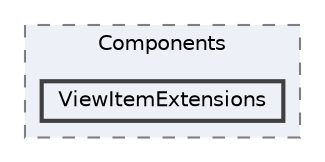 digraph "Web/Modules/EleWise.ELMA.Workflow.Web/Components/ViewItemExtensions"
{
 // LATEX_PDF_SIZE
  bgcolor="transparent";
  edge [fontname=Helvetica,fontsize=10,labelfontname=Helvetica,labelfontsize=10];
  node [fontname=Helvetica,fontsize=10,shape=box,height=0.2,width=0.4];
  compound=true
  subgraph clusterdir_92fb7e5567a7f22fb6698d801d93bfd5 {
    graph [ bgcolor="#edf0f7", pencolor="grey50", label="Components", fontname=Helvetica,fontsize=10 style="filled,dashed", URL="dir_92fb7e5567a7f22fb6698d801d93bfd5.html",tooltip=""]
  dir_f8df9168284086d120110df0495f9e72 [label="ViewItemExtensions", fillcolor="#edf0f7", color="grey25", style="filled,bold", URL="dir_f8df9168284086d120110df0495f9e72.html",tooltip=""];
  }
}
